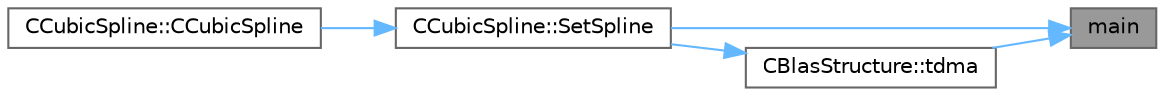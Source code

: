 digraph "main"
{
 // LATEX_PDF_SIZE
  bgcolor="transparent";
  edge [fontname=Helvetica,fontsize=10,labelfontname=Helvetica,labelfontsize=10];
  node [fontname=Helvetica,fontsize=10,shape=box,height=0.2,width=0.4];
  rankdir="RL";
  Node1 [id="Node000001",label="main",height=0.2,width=0.4,color="gray40", fillcolor="grey60", style="filled", fontcolor="black",tooltip=" "];
  Node1 -> Node2 [id="edge1_Node000001_Node000002",dir="back",color="steelblue1",style="solid",tooltip=" "];
  Node2 [id="Node000002",label="CCubicSpline::SetSpline",height=0.2,width=0.4,color="grey40", fillcolor="white", style="filled",URL="$classCCubicSpline.html#adebd09a8541c796bef56126c6dac8217",tooltip="Build the spline."];
  Node2 -> Node3 [id="edge2_Node000002_Node000003",dir="back",color="steelblue1",style="solid",tooltip=" "];
  Node3 [id="Node000003",label="CCubicSpline::CCubicSpline",height=0.2,width=0.4,color="grey40", fillcolor="white", style="filled",URL="$classCCubicSpline.html#a54563f11c26c56e03c2eb1a792fce067",tooltip="Constructor of the CCubicSpline class (defaults to natural spline)."];
  Node1 -> Node4 [id="edge3_Node000001_Node000004",dir="back",color="steelblue1",style="solid",tooltip=" "];
  Node4 [id="Node000004",label="CBlasStructure::tdma",height=0.2,width=0.4,color="grey40", fillcolor="white", style="filled",URL="$classCBlasStructure.html#aa0cc381060dee0e8c2d4d1e326e64feb",tooltip="Algorithm to solve a linear system with a tridiagonal matrix."];
  Node4 -> Node2 [id="edge4_Node000004_Node000002",dir="back",color="steelblue1",style="solid",tooltip=" "];
}
